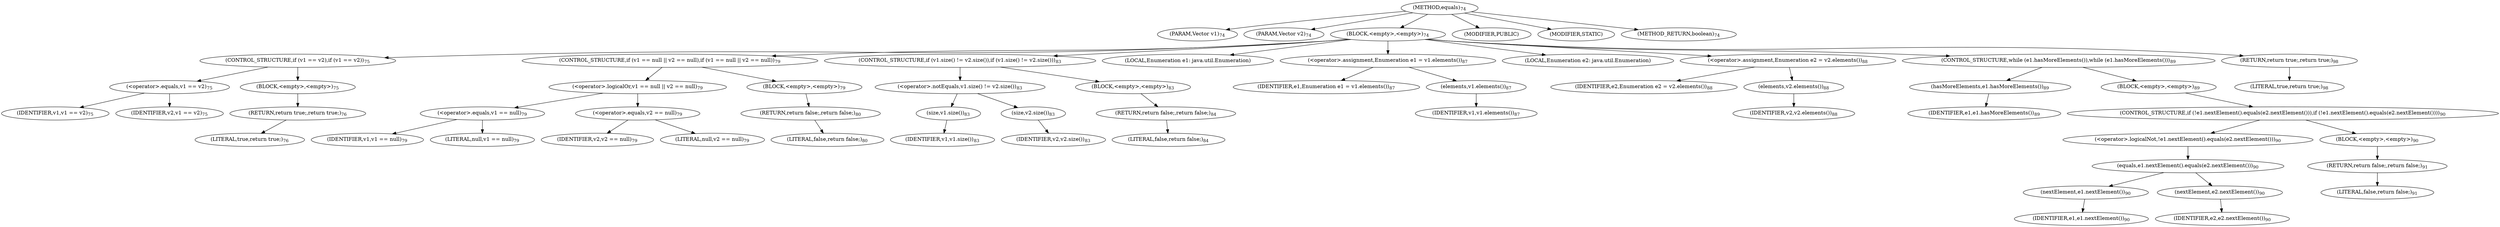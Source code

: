 digraph "equals" {  
"17" [label = <(METHOD,equals)<SUB>74</SUB>> ]
"18" [label = <(PARAM,Vector v1)<SUB>74</SUB>> ]
"19" [label = <(PARAM,Vector v2)<SUB>74</SUB>> ]
"20" [label = <(BLOCK,&lt;empty&gt;,&lt;empty&gt;)<SUB>74</SUB>> ]
"21" [label = <(CONTROL_STRUCTURE,if (v1 == v2),if (v1 == v2))<SUB>75</SUB>> ]
"22" [label = <(&lt;operator&gt;.equals,v1 == v2)<SUB>75</SUB>> ]
"23" [label = <(IDENTIFIER,v1,v1 == v2)<SUB>75</SUB>> ]
"24" [label = <(IDENTIFIER,v2,v1 == v2)<SUB>75</SUB>> ]
"25" [label = <(BLOCK,&lt;empty&gt;,&lt;empty&gt;)<SUB>75</SUB>> ]
"26" [label = <(RETURN,return true;,return true;)<SUB>76</SUB>> ]
"27" [label = <(LITERAL,true,return true;)<SUB>76</SUB>> ]
"28" [label = <(CONTROL_STRUCTURE,if (v1 == null || v2 == null),if (v1 == null || v2 == null))<SUB>79</SUB>> ]
"29" [label = <(&lt;operator&gt;.logicalOr,v1 == null || v2 == null)<SUB>79</SUB>> ]
"30" [label = <(&lt;operator&gt;.equals,v1 == null)<SUB>79</SUB>> ]
"31" [label = <(IDENTIFIER,v1,v1 == null)<SUB>79</SUB>> ]
"32" [label = <(LITERAL,null,v1 == null)<SUB>79</SUB>> ]
"33" [label = <(&lt;operator&gt;.equals,v2 == null)<SUB>79</SUB>> ]
"34" [label = <(IDENTIFIER,v2,v2 == null)<SUB>79</SUB>> ]
"35" [label = <(LITERAL,null,v2 == null)<SUB>79</SUB>> ]
"36" [label = <(BLOCK,&lt;empty&gt;,&lt;empty&gt;)<SUB>79</SUB>> ]
"37" [label = <(RETURN,return false;,return false;)<SUB>80</SUB>> ]
"38" [label = <(LITERAL,false,return false;)<SUB>80</SUB>> ]
"39" [label = <(CONTROL_STRUCTURE,if (v1.size() != v2.size()),if (v1.size() != v2.size()))<SUB>83</SUB>> ]
"40" [label = <(&lt;operator&gt;.notEquals,v1.size() != v2.size())<SUB>83</SUB>> ]
"41" [label = <(size,v1.size())<SUB>83</SUB>> ]
"42" [label = <(IDENTIFIER,v1,v1.size())<SUB>83</SUB>> ]
"43" [label = <(size,v2.size())<SUB>83</SUB>> ]
"44" [label = <(IDENTIFIER,v2,v2.size())<SUB>83</SUB>> ]
"45" [label = <(BLOCK,&lt;empty&gt;,&lt;empty&gt;)<SUB>83</SUB>> ]
"46" [label = <(RETURN,return false;,return false;)<SUB>84</SUB>> ]
"47" [label = <(LITERAL,false,return false;)<SUB>84</SUB>> ]
"48" [label = <(LOCAL,Enumeration e1: java.util.Enumeration)> ]
"49" [label = <(&lt;operator&gt;.assignment,Enumeration e1 = v1.elements())<SUB>87</SUB>> ]
"50" [label = <(IDENTIFIER,e1,Enumeration e1 = v1.elements())<SUB>87</SUB>> ]
"51" [label = <(elements,v1.elements())<SUB>87</SUB>> ]
"52" [label = <(IDENTIFIER,v1,v1.elements())<SUB>87</SUB>> ]
"53" [label = <(LOCAL,Enumeration e2: java.util.Enumeration)> ]
"54" [label = <(&lt;operator&gt;.assignment,Enumeration e2 = v2.elements())<SUB>88</SUB>> ]
"55" [label = <(IDENTIFIER,e2,Enumeration e2 = v2.elements())<SUB>88</SUB>> ]
"56" [label = <(elements,v2.elements())<SUB>88</SUB>> ]
"57" [label = <(IDENTIFIER,v2,v2.elements())<SUB>88</SUB>> ]
"58" [label = <(CONTROL_STRUCTURE,while (e1.hasMoreElements()),while (e1.hasMoreElements()))<SUB>89</SUB>> ]
"59" [label = <(hasMoreElements,e1.hasMoreElements())<SUB>89</SUB>> ]
"60" [label = <(IDENTIFIER,e1,e1.hasMoreElements())<SUB>89</SUB>> ]
"61" [label = <(BLOCK,&lt;empty&gt;,&lt;empty&gt;)<SUB>89</SUB>> ]
"62" [label = <(CONTROL_STRUCTURE,if (!e1.nextElement().equals(e2.nextElement())),if (!e1.nextElement().equals(e2.nextElement())))<SUB>90</SUB>> ]
"63" [label = <(&lt;operator&gt;.logicalNot,!e1.nextElement().equals(e2.nextElement()))<SUB>90</SUB>> ]
"64" [label = <(equals,e1.nextElement().equals(e2.nextElement()))<SUB>90</SUB>> ]
"65" [label = <(nextElement,e1.nextElement())<SUB>90</SUB>> ]
"66" [label = <(IDENTIFIER,e1,e1.nextElement())<SUB>90</SUB>> ]
"67" [label = <(nextElement,e2.nextElement())<SUB>90</SUB>> ]
"68" [label = <(IDENTIFIER,e2,e2.nextElement())<SUB>90</SUB>> ]
"69" [label = <(BLOCK,&lt;empty&gt;,&lt;empty&gt;)<SUB>90</SUB>> ]
"70" [label = <(RETURN,return false;,return false;)<SUB>91</SUB>> ]
"71" [label = <(LITERAL,false,return false;)<SUB>91</SUB>> ]
"72" [label = <(RETURN,return true;,return true;)<SUB>98</SUB>> ]
"73" [label = <(LITERAL,true,return true;)<SUB>98</SUB>> ]
"74" [label = <(MODIFIER,PUBLIC)> ]
"75" [label = <(MODIFIER,STATIC)> ]
"76" [label = <(METHOD_RETURN,boolean)<SUB>74</SUB>> ]
  "17" -> "18" 
  "17" -> "19" 
  "17" -> "20" 
  "17" -> "74" 
  "17" -> "75" 
  "17" -> "76" 
  "20" -> "21" 
  "20" -> "28" 
  "20" -> "39" 
  "20" -> "48" 
  "20" -> "49" 
  "20" -> "53" 
  "20" -> "54" 
  "20" -> "58" 
  "20" -> "72" 
  "21" -> "22" 
  "21" -> "25" 
  "22" -> "23" 
  "22" -> "24" 
  "25" -> "26" 
  "26" -> "27" 
  "28" -> "29" 
  "28" -> "36" 
  "29" -> "30" 
  "29" -> "33" 
  "30" -> "31" 
  "30" -> "32" 
  "33" -> "34" 
  "33" -> "35" 
  "36" -> "37" 
  "37" -> "38" 
  "39" -> "40" 
  "39" -> "45" 
  "40" -> "41" 
  "40" -> "43" 
  "41" -> "42" 
  "43" -> "44" 
  "45" -> "46" 
  "46" -> "47" 
  "49" -> "50" 
  "49" -> "51" 
  "51" -> "52" 
  "54" -> "55" 
  "54" -> "56" 
  "56" -> "57" 
  "58" -> "59" 
  "58" -> "61" 
  "59" -> "60" 
  "61" -> "62" 
  "62" -> "63" 
  "62" -> "69" 
  "63" -> "64" 
  "64" -> "65" 
  "64" -> "67" 
  "65" -> "66" 
  "67" -> "68" 
  "69" -> "70" 
  "70" -> "71" 
  "72" -> "73" 
}

